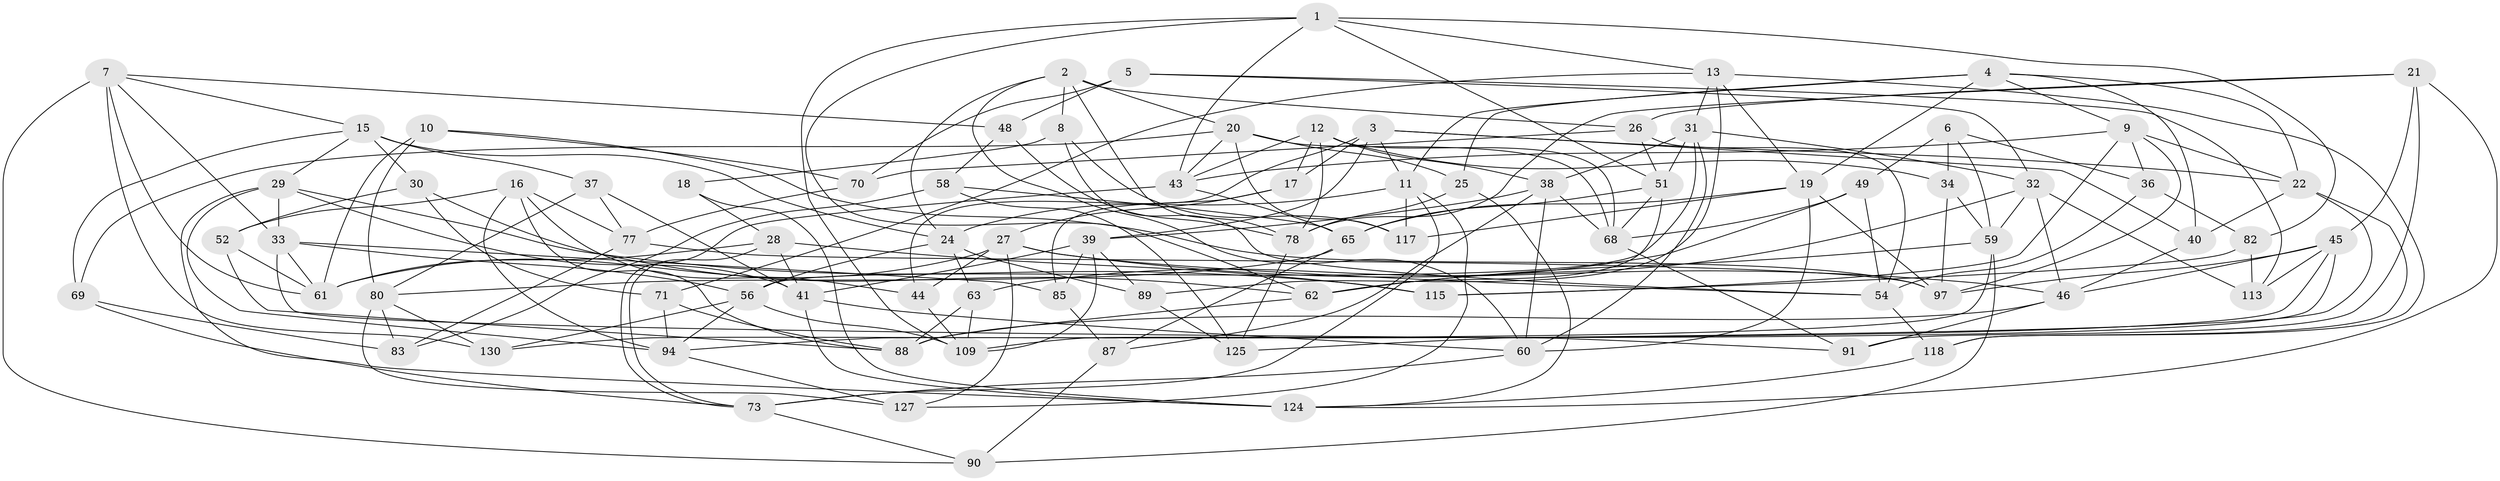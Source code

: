 // Generated by graph-tools (version 1.1) at 2025/24/03/03/25 07:24:29]
// undirected, 82 vertices, 208 edges
graph export_dot {
graph [start="1"]
  node [color=gray90,style=filled];
  1 [super="+101"];
  2 [super="+100"];
  3 [super="+119"];
  4 [super="+35"];
  5;
  6 [super="+112"];
  7 [super="+98"];
  8;
  9 [super="+74"];
  10;
  11 [super="+105"];
  12 [super="+14"];
  13 [super="+55"];
  15 [super="+104"];
  16 [super="+114"];
  17;
  18;
  19 [super="+67"];
  20 [super="+23"];
  21 [super="+75"];
  22 [super="+47"];
  24 [super="+93"];
  25;
  26 [super="+131"];
  27 [super="+103"];
  28 [super="+57"];
  29 [super="+99"];
  30;
  31 [super="+50"];
  32 [super="+102"];
  33 [super="+72"];
  34 [super="+64"];
  36;
  37;
  38 [super="+53"];
  39 [super="+42"];
  40;
  41 [super="+108"];
  43 [super="+120"];
  44;
  45 [super="+110"];
  46 [super="+84"];
  48;
  49;
  51 [super="+107"];
  52;
  54 [super="+86"];
  56 [super="+128"];
  58;
  59 [super="+81"];
  60 [super="+106"];
  61 [super="+66"];
  62 [super="+76"];
  63;
  65 [super="+79"];
  68 [super="+121"];
  69;
  70;
  71;
  73 [super="+116"];
  77 [super="+126"];
  78 [super="+96"];
  80 [super="+92"];
  82;
  83;
  85;
  87;
  88 [super="+95"];
  89;
  90;
  91;
  94 [super="+122"];
  97 [super="+123"];
  109 [super="+111"];
  113;
  115;
  117;
  118;
  124 [super="+129"];
  125;
  127;
  130;
  1 -- 82;
  1 -- 13;
  1 -- 43;
  1 -- 51;
  1 -- 109;
  1 -- 62;
  2 -- 26;
  2 -- 8;
  2 -- 24;
  2 -- 20;
  2 -- 78;
  2 -- 60;
  3 -- 22;
  3 -- 17;
  3 -- 44;
  3 -- 40;
  3 -- 11;
  3 -- 39;
  4 -- 25;
  4 -- 9;
  4 -- 11;
  4 -- 40;
  4 -- 19;
  4 -- 22;
  5 -- 113;
  5 -- 70;
  5 -- 48;
  5 -- 32;
  6 -- 34 [weight=3];
  6 -- 59;
  6 -- 49;
  6 -- 36;
  7 -- 48;
  7 -- 33;
  7 -- 15;
  7 -- 90;
  7 -- 130;
  7 -- 61;
  8 -- 117;
  8 -- 18;
  8 -- 54;
  9 -- 97;
  9 -- 36;
  9 -- 22;
  9 -- 115;
  9 -- 43;
  10 -- 70;
  10 -- 97;
  10 -- 61;
  10 -- 80;
  11 -- 127;
  11 -- 117;
  11 -- 24;
  11 -- 73;
  12 -- 17;
  12 -- 38;
  12 -- 68;
  12 -- 34;
  12 -- 78;
  12 -- 43;
  13 -- 89;
  13 -- 71;
  13 -- 19;
  13 -- 118;
  13 -- 31;
  15 -- 37;
  15 -- 29;
  15 -- 69;
  15 -- 24;
  15 -- 30;
  16 -- 77 [weight=2];
  16 -- 44;
  16 -- 88;
  16 -- 52;
  16 -- 94;
  17 -- 85;
  17 -- 27;
  18 -- 28 [weight=2];
  18 -- 124;
  19 -- 65;
  19 -- 117;
  19 -- 97;
  19 -- 60;
  20 -- 69;
  20 -- 43;
  20 -- 68;
  20 -- 25;
  20 -- 117;
  21 -- 91;
  21 -- 78;
  21 -- 45;
  21 -- 26 [weight=2];
  21 -- 124;
  22 -- 40;
  22 -- 118;
  22 -- 125;
  24 -- 56;
  24 -- 63;
  24 -- 89;
  25 -- 124;
  25 -- 78;
  26 -- 70;
  26 -- 54;
  26 -- 51;
  27 -- 54;
  27 -- 127;
  27 -- 61;
  27 -- 44;
  27 -- 46;
  28 -- 115;
  28 -- 41;
  28 -- 61;
  28 -- 73;
  29 -- 115;
  29 -- 124;
  29 -- 94;
  29 -- 33;
  29 -- 41;
  30 -- 52;
  30 -- 71;
  30 -- 62;
  31 -- 51;
  31 -- 56;
  31 -- 38;
  31 -- 32;
  31 -- 60;
  32 -- 113;
  32 -- 59;
  32 -- 62;
  32 -- 46;
  33 -- 85;
  33 -- 91;
  33 -- 61;
  33 -- 56;
  34 -- 59;
  34 -- 97;
  36 -- 82;
  36 -- 54;
  37 -- 41;
  37 -- 80;
  37 -- 77;
  38 -- 68;
  38 -- 60;
  38 -- 87;
  38 -- 39;
  39 -- 89;
  39 -- 85;
  39 -- 41;
  39 -- 109;
  40 -- 46;
  41 -- 124;
  41 -- 60;
  43 -- 65;
  43 -- 73;
  44 -- 109;
  45 -- 97;
  45 -- 130;
  45 -- 113;
  45 -- 109;
  45 -- 46;
  46 -- 91;
  46 -- 88;
  48 -- 58;
  48 -- 78;
  49 -- 63;
  49 -- 68;
  49 -- 54;
  51 -- 68;
  51 -- 62;
  51 -- 65;
  52 -- 88;
  52 -- 61;
  54 -- 118;
  56 -- 130;
  56 -- 94;
  56 -- 109;
  58 -- 125;
  58 -- 83;
  58 -- 65;
  59 -- 94;
  59 -- 90;
  59 -- 62;
  60 -- 73;
  62 -- 88;
  63 -- 88;
  63 -- 109;
  65 -- 87;
  65 -- 80;
  68 -- 91;
  69 -- 83;
  69 -- 73;
  70 -- 77;
  71 -- 94;
  71 -- 88;
  73 -- 90;
  77 -- 83;
  77 -- 97;
  78 -- 125;
  80 -- 83;
  80 -- 130;
  80 -- 127;
  82 -- 115;
  82 -- 113;
  85 -- 87;
  87 -- 90;
  89 -- 125;
  94 -- 127;
  118 -- 124;
}

